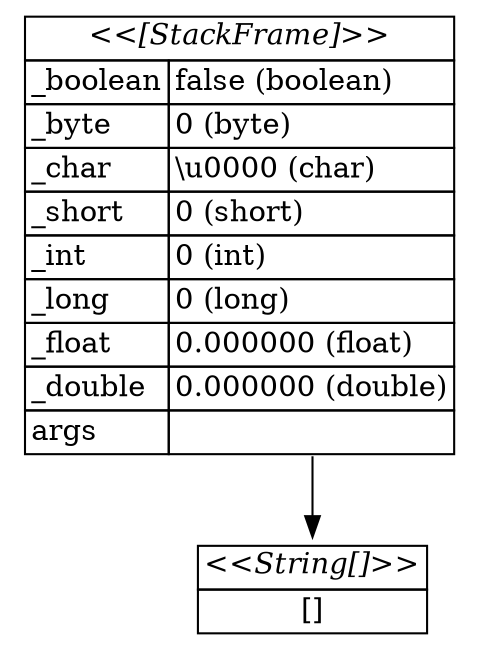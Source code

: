 digraph ObjectDiagram {
  node [shape=plaintext]
  _0f07b6f2a31cbd2e26428c51e8660b0dffe6e352 [label=<<table border="0" cellborder="1" cellspacing="0">
    <th><td colspan="2"><i>&lt;&lt;[StackFrame]&gt;&gt;</i></td></th>
    <tr><td align="left">_boolean</td><td align="left" port="_boolean">false (boolean)</td></tr>
    <tr><td align="left">_byte</td><td align="left" port="_byte">0 (byte)</td></tr>
    <tr><td align="left">_char</td><td align="left" port="_char">\u0000 (char)</td></tr>
    <tr><td align="left">_short</td><td align="left" port="_short">0 (short)</td></tr>
    <tr><td align="left">_int</td><td align="left" port="_int">0 (int)</td></tr>
    <tr><td align="left">_long</td><td align="left" port="_long">0 (long)</td></tr>
    <tr><td align="left">_float</td><td align="left" port="_float">0.000000 (float)</td></tr>
    <tr><td align="left">_double</td><td align="left" port="_double">0.000000 (double)</td></tr>
    <tr><td align="left">args</td><td align="left" port="args"></td></tr>
  </table>>]
  _482d9dec6ff954d68d94793f765be61dbc59cb47 [label=<<table border="0" cellborder="1" cellspacing="0">
    <th><td colspan="2"><i>&lt;&lt;String[]&gt;&gt;</i></td></th>
    <tr><td colspan="2">[]</td></tr>
  </table>>]
  _0f07b6f2a31cbd2e26428c51e8660b0dffe6e352:args -> _482d9dec6ff954d68d94793f765be61dbc59cb47
}
